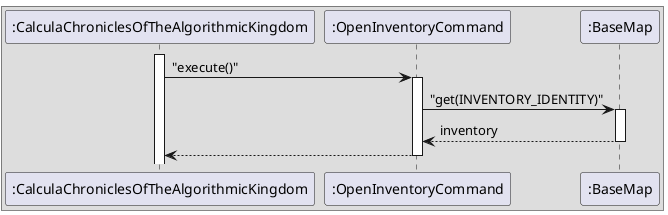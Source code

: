 @startuml
box
participant ":CalculaChroniclesOfTheAlgorithmicKingdom" as main
participant ":OpenInventoryCommand" as open
participant ":BaseMap" as map

activate main
main -> open : "execute()"
activate open
open -> map : "get(INVENTORY_IDENTITY)"
activate map
map --> open : inventory
deactivate map
open --> main
deactivate open
end box
@enduml